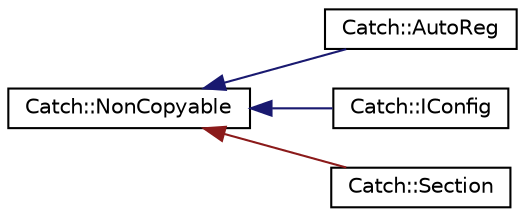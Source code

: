 digraph "Graphical Class Hierarchy"
{
  edge [fontname="Helvetica",fontsize="10",labelfontname="Helvetica",labelfontsize="10"];
  node [fontname="Helvetica",fontsize="10",shape=record];
  rankdir="LR";
  Node0 [label="Catch::NonCopyable",height=0.2,width=0.4,color="black", fillcolor="white", style="filled",URL="$classCatch_1_1NonCopyable.html"];
  Node0 -> Node1 [dir="back",color="midnightblue",fontsize="10",style="solid",fontname="Helvetica"];
  Node1 [label="Catch::AutoReg",height=0.2,width=0.4,color="black", fillcolor="white", style="filled",URL="$structCatch_1_1AutoReg.html"];
  Node0 -> Node2 [dir="back",color="midnightblue",fontsize="10",style="solid",fontname="Helvetica"];
  Node2 [label="Catch::IConfig",height=0.2,width=0.4,color="black", fillcolor="white", style="filled",URL="$structCatch_1_1IConfig.html"];
  Node0 -> Node3 [dir="back",color="firebrick4",fontsize="10",style="solid",fontname="Helvetica"];
  Node3 [label="Catch::Section",height=0.2,width=0.4,color="black", fillcolor="white", style="filled",URL="$classCatch_1_1Section.html"];
}
